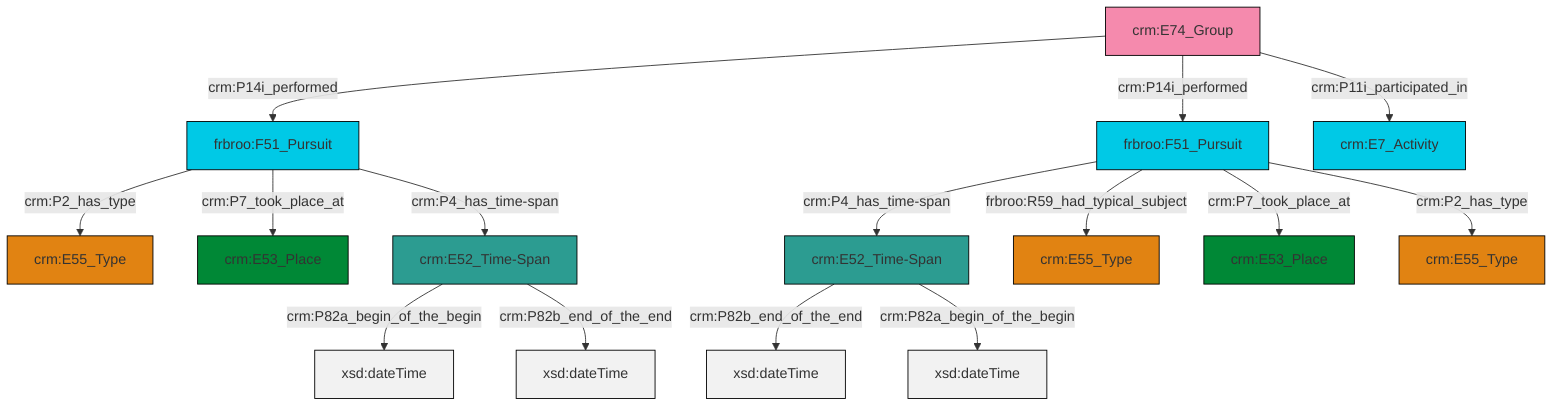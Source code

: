 graph TD
classDef Literal fill:#f2f2f2,stroke:#000000;
classDef CRM_Entity fill:#FFFFFF,stroke:#000000;
classDef Temporal_Entity fill:#00C9E6, stroke:#000000;
classDef Type fill:#E18312, stroke:#000000;
classDef Time-Span fill:#2C9C91, stroke:#000000;
classDef Appellation fill:#FFEB7F, stroke:#000000;
classDef Place fill:#008836, stroke:#000000;
classDef Persistent_Item fill:#B266B2, stroke:#000000;
classDef Conceptual_Object fill:#FFD700, stroke:#000000;
classDef Physical_Thing fill:#D2B48C, stroke:#000000;
classDef Actor fill:#f58aad, stroke:#000000;
classDef PC_Classes fill:#4ce600, stroke:#000000;
classDef Multi fill:#cccccc,stroke:#000000;

0["frbroo:F51_Pursuit"]:::Temporal_Entity -->|crm:P2_has_type| 1["crm:E55_Type"]:::Type
2["crm:E52_Time-Span"]:::Time-Span -->|crm:P82a_begin_of_the_begin| 3[xsd:dateTime]:::Literal
5["frbroo:F51_Pursuit"]:::Temporal_Entity -->|crm:P4_has_time-span| 6["crm:E52_Time-Span"]:::Time-Span
13["crm:E74_Group"]:::Actor -->|crm:P14i_performed| 0["frbroo:F51_Pursuit"]:::Temporal_Entity
6["crm:E52_Time-Span"]:::Time-Span -->|crm:P82b_end_of_the_end| 14[xsd:dateTime]:::Literal
13["crm:E74_Group"]:::Actor -->|crm:P14i_performed| 5["frbroo:F51_Pursuit"]:::Temporal_Entity
13["crm:E74_Group"]:::Actor -->|crm:P11i_participated_in| 11["crm:E7_Activity"]:::Temporal_Entity
2["crm:E52_Time-Span"]:::Time-Span -->|crm:P82b_end_of_the_end| 16[xsd:dateTime]:::Literal
0["frbroo:F51_Pursuit"]:::Temporal_Entity -->|crm:P7_took_place_at| 9["crm:E53_Place"]:::Place
5["frbroo:F51_Pursuit"]:::Temporal_Entity -->|frbroo:R59_had_typical_subject| 17["crm:E55_Type"]:::Type
0["frbroo:F51_Pursuit"]:::Temporal_Entity -->|crm:P4_has_time-span| 2["crm:E52_Time-Span"]:::Time-Span
5["frbroo:F51_Pursuit"]:::Temporal_Entity -->|crm:P7_took_place_at| 19["crm:E53_Place"]:::Place
6["crm:E52_Time-Span"]:::Time-Span -->|crm:P82a_begin_of_the_begin| 27[xsd:dateTime]:::Literal
5["frbroo:F51_Pursuit"]:::Temporal_Entity -->|crm:P2_has_type| 7["crm:E55_Type"]:::Type
